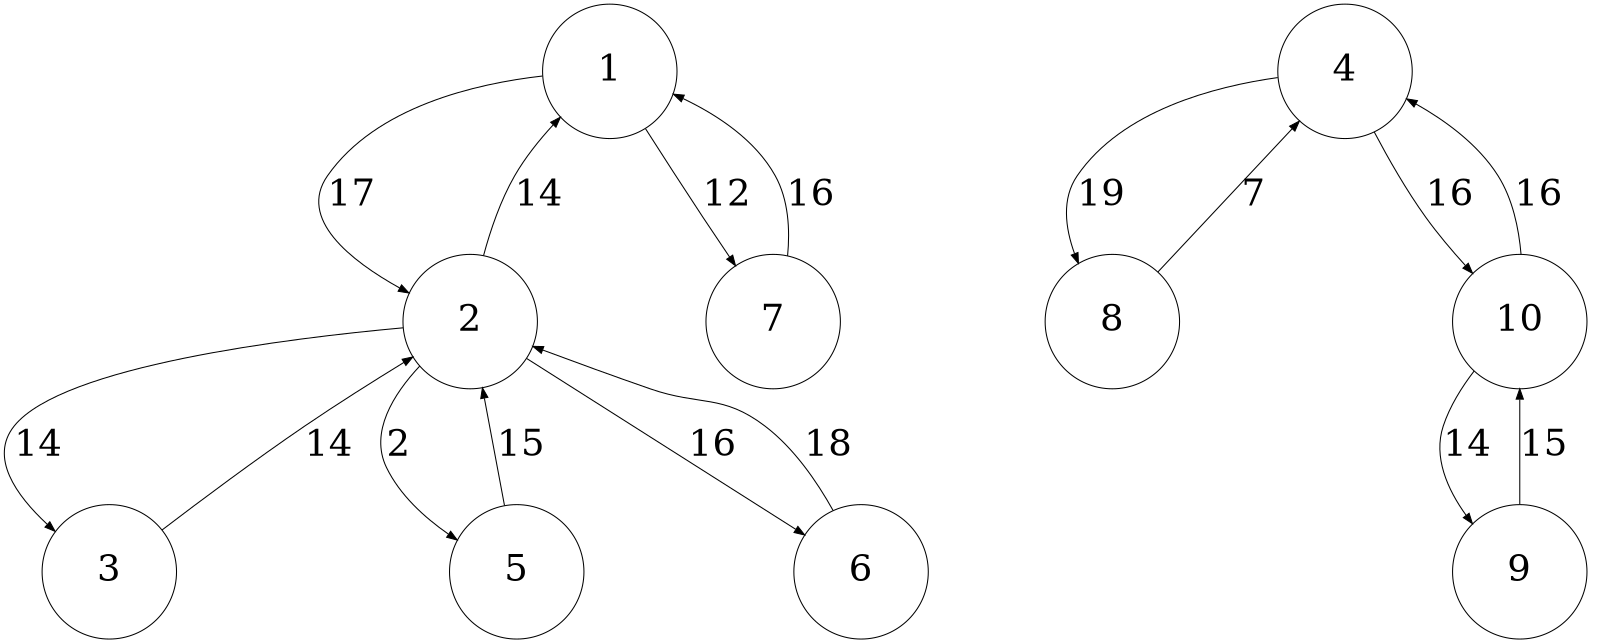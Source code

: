 strict digraph G {
	graph [fontsize=28]
	layout=dot
	concentrate=false
	size = "10.66,4.33!"
	ratio = "fill"
	node [shape=circle, width=1.8]
	nodesep=1.5
	ranksep = 1
	1 [fontsize=36]
	2 [fontsize=36]
	3 [fontsize=36]
	4 [fontsize=36]
	5 [fontsize=36]
	6 [fontsize=36]
	7 [fontsize=36]
	8 [fontsize=36]
	9 [fontsize=36]
	10 [fontsize=36]
	1 -> 2 [label=17, fontsize = 36]
	1 -> 7 [label=12, fontsize = 36]
	2 -> 6 [label=16, fontsize = 36]
	2 -> 3 [label=14, fontsize = 36]
	2 -> 5 [label=2, fontsize = 36]
	2 -> 1 [label=14, fontsize = 36]
	3 -> 2 [label=14, fontsize = 36]
	4 -> 10 [label=16, fontsize = 36]
	4 -> 8 [label=19, fontsize = 36]
	5 -> 2 [label=15, fontsize = 36]
	6 -> 2 [label=18, fontsize = 36]
	7 -> 1 [label=16, fontsize = 36]
	8 -> 4 [label=7, fontsize = 36]
	9 -> 10 [label=15, fontsize = 36]
	10 -> 9 [label=14, fontsize = 36]
	10 -> 4 [label=16, fontsize = 36]
}